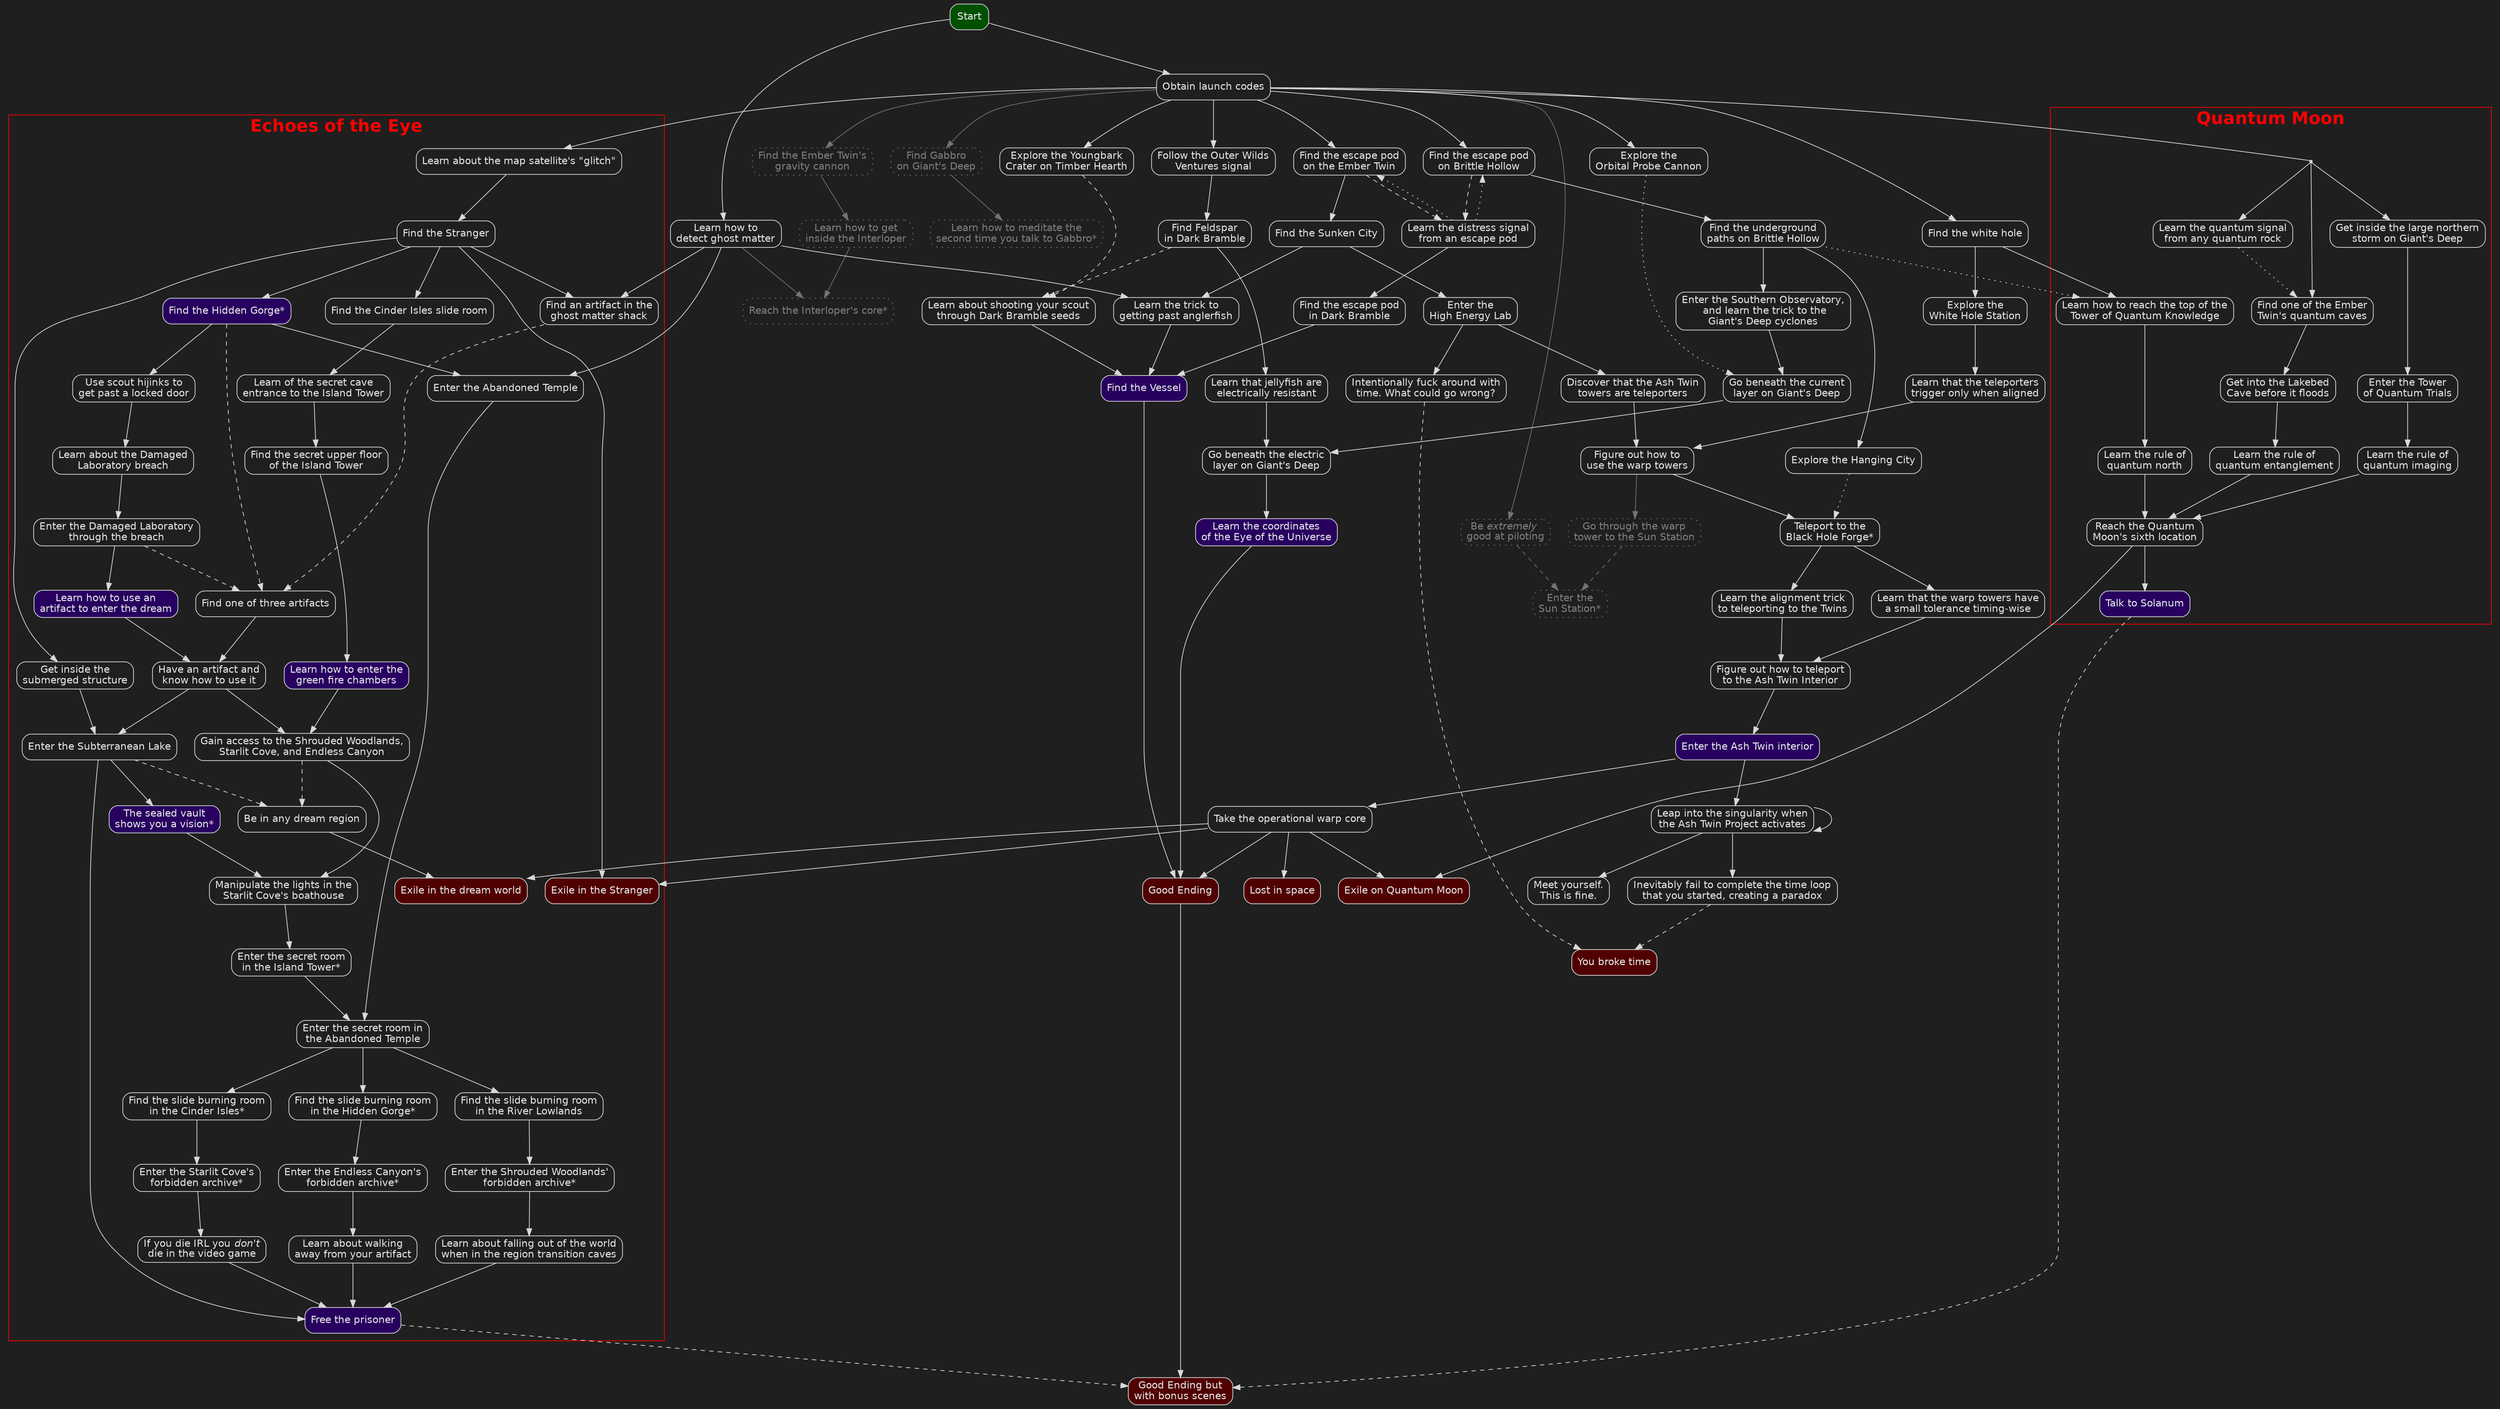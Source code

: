 digraph outer_wilds_progression {
    graph [
        layout = dot
        rankdir = TB
        nodesep = 0.35 // minimum space between two adjacent nodes in the same rank, in inches
        ranksep = 0.75 // minimum rank separation, in inches
        bgcolor = gray12
        pencolor = red // cluster border color
        fontcolor = red
        fontname = "Helvetica-bold"
        fontsize = 24
        newrank = true // use a single global ranking, ignoring clusters. Needed because the Echoes cluster is REALLY tall.
        #concentrate = true // use edge concentrators. These don't work great.
        labeljust = "c"
        labelloc = "t"
    ]
    edge [
        color = gray85
        fontcolor = gray90
        weight = 100 // gotta crank this because it must be an integer, and I need a range of lower weights
    ]
    node [
        color = gray85
        fontcolor = gray90
        fontname = "Helvetica"
        shape = box
        style = rounded
    ]

    // special nodes
    subgraph starts {
        graph [
            rank = source
        ]
        node [
            style = "rounded,filled"
            fillcolor = "#005000"
        ]
        start [label = "Start"];
    }

    subgraph endings {
        graph [
            #rank = sink // has the potential to cause more problems than it solves
        ]
        node [
            style = "rounded,filled"
            fillcolor = "#500000"
            group = "endings" // appears to do nothing?
        ]
        ending_broke_time [label = "You broke time"]
        ending_exile_quantum [label = "Exile on Quantum Moon"]
        ending_lost [label = "Lost in space"]
        ending_good [label = "Good Ending"]
        ending_best [label = "Good Ending but\nwith bonus scenes"]
    }

        // these nodes aren't required to beat the game, but you'll learn some neat lore
    subgraph optional_nodes {
        node [
            color = gray45
            fontcolor = gray50
            style = "rounded,dotted"
        ]

        // these nodes look like shit when they get spread out, so we'll stealth-cluster them
        subgraph cluster_sun_station {
            graph [penwidth = 0]
            incredible_pilot [label = <Be <i>extremely </i><br/>good at piloting>]
            sun_station_teleporter [label = "Go through the warp\ntower to the Sun Station"]
            sun_station [label = "Enter the\nSun Station*", tooltip = "This is optional, and just gives you some lore about how the sun isn't exploding due to the Sun Station. It's just old."]
        }

        gabbro_found [label = "Find Gabbro\non Giant's Deep"]
        ember_twin_gravity_cannon [label = "Find the Ember Twin's\ngravity cannon"]
        interloper_ice_trick_learned [label = "Learn how to get\ninside the Interloper"]
        interloper_interior [label = "Reach the Interloper's core*", tooltip = "This is optional, and just gives you lore about the origins of ghost matter."]
        meditation_unlocked [label = "Learn how to meditate the\nsecond time you talk to Gabbro*", tooltip = "Optional, but gives some good quality-of-life."]
    }

    // normal nodes
    ghost_matter_trick_learned [label = "Learn how to\ndetect ghost matter"]
    launch_codes_learned [label = "Obtain launch codes"]
    youngbark_crater_explored [label = "Explore the Youngbark\nCrater on Timber Hearth"]
    outer_wilds_venture_signal [label = "Follow the Outer Wilds\nVentures signal"]
    feldspar_found [label = "Find Feldspar\nin Dark Bramble"]
    brittle_hollow_escape_pod_found [label = "Find the escape pod\non Brittle Hollow"]
    ember_twin_escape_pod_found [label = "Find the escape pod\non the Ember Twin"]
    distress_signal_learned [label = "Learn the distress signal\nfrom an escape pod"]
    white_hole_found [label = "Find the white hole", tooltip = "Probably by falling into the black hole in the center of Brittle Hollow"]
    orbital_probe_cannon_explored [label = "Explore the\nOrbital Probe Cannon"]
    brittle_hollow_underground [label = "Find the underground\npaths on Brittle Hollow"]
    hanging_city [label = "Explore the Hanging City"]
    southern_observatory [label = "Enter the Southern Observatory,\n and learn the trick to the\nGiant's Deep cyclones"]
    middle_giants_deep [label = "Go beneath the current\nlayer on Giant's Deep"]
    jellyfish_trick_learned [label = "Learn that jellyfish are\nelectrically resistant"]
    inner_giants_deep [label = "Go beneath the electric\nlayer on Giant's Deep"]
    eye_coordinates_known [label = "Learn the coordinates\nof the Eye of the Universe", style = "rounded,filled", fillcolor = "#280060"]
    dark_bramble_escape_pod_found [label = "Find the escape pod\nin Dark Bramble"]
    dark_bramble_scout_trick_learned [label = "Learn about shooting your scout\nthrough Dark Bramble seeds"]
    vessel_found [label = "Find the Vessel", style = "rounded,filled", fillcolor = "#280060"]
    sunken_city [label = "Find the Sunken City"]
    anglerfish_trick [label = "Learn the trick to\ngetting past anglerfish"]
    high_energy_lab [label = "Enter the\nHigh Energy Lab"]
    intentionally_break_time [label = "Intentionally fuck around with\ntime. What could go wrong?"]
    ash_twin_towers_are_teleporters [label = "Discover that the Ash Twin\ntowers are teleporters"]
    white_hole_station_explored [label = "Explore the\nWhite Hole Station"]
    teleporter_angle_learned [label = "Learn that the teleporters\ntrigger only when aligned"]
    teleporter_partial_knowledge [label = "Figure out how to\nuse the warp towers"]
    black_hole_forge [label = "Teleport to the\nBlack Hole Forge*", tooltip = "Can be skipped if you go full goblin-mode and park your ship on the ceiling"]
    teleporter_twin_trick_learned [label = "Learn the alignment trick\nto teleporting to the Twins"]
    teleporter_timing_trick_learned [label = "Learn that the warp towers have\na small tolerance timing-wise"]
    teleporter_complete_knowledge [label = "Figure out how to teleport\nto the Ash Twin Interior"]
    ash_twin_interior [label = "Enter the Ash Twin interior", style = "rounded,filled", fillcolor = "#280060"]
    warp_core_obtained [label = "Take the operational warp core"]
    enter_ash_twin_time_singularity [label = "Leap into the singularity when\nthe Ash Twin Project activates"]
    meet_yourself [label = "Meet yourself.\nThis is fine."]
    fail_to_complete_the_loop [label = "Inevitably fail to complete the time loop\nthat you started, creating a paradox"]
    //TODO: a node for figuring out what teleporter exits look like?

    // the DLC is mostly self-contained, so we'll cluster it
    subgraph cluster_echoes_of_the_eye {
        graph [
            label = "Echoes of the Eye"
        ]
        map_satellite_glitch_learned [label = "Learn about the map satellite's \"glitch\""]
        stranger_found [label = "Find the Stranger"]

        // green fire room branch
        cinder_isles_slide_room [label = "Find the Cinder Isles slide room"]
        island_tower_cave_entrance [label = "Learn of the secret cave\nentrance to the Island Tower"]
        island_tower_upper_floor [label = "Find the secret upper floor\nof the Island Tower"]
        green_fire_rooms_found [label = "Learn how to enter the\ngreen fire chambers", style = "rounded,filled", fillcolor = "#280060"]

        // the easy lantern
        easy_lantern [label = "Find an artifact in the\nghost matter shack"]

        // hidden gorge branch
        hidden_gorge_found [label = "Find the Hidden Gorge*", tooltip = "Just look up. Probably while trying to get in the Abandoned Temple.", style = "rounded,filled", fillcolor = "#280060"]
        scout_light_door_puzzle [label = "Use scout hijinks to\nget past a locked door"]
        stranger_breach [label = "Learn about the Damaged\nLaboratory breach"]
        damaged_laboratory [label = "Enter the Damaged Laboratory\nthrough the breach"]
        lantern_found [label = "Find one of three artifacts"]
        lantern_sleep_trick_learned [label = "Learn how to use an\nartifact to enter the dream", style = "rounded,filled", fillcolor = "#280060"]
        dream_world_entry [label = "Have an artifact and\nknow how to use it"]

        // subterranean lake branch
        be_in_dream [label = "Be in any dream region"]
        submerged_structure_entrance_found [label = "Get inside the\nsubmerged structure"]
        subterranean_lake [label = "Enter the Subterranean Lake"]
        sealed_vault_vision [label = "The sealed vault\nshows you a vision*", tooltip = "It shows you exactly how to get into the Island Tower's secret symbol room", style = "rounded,filled", fillcolor = "#280060"]

        // working towards the abandonded temple
        abandonded_temple [label = "Enter the Abandoned Temple"]
        starlit_cove_boathouse_trick [label = "Manipulate the lights in the\nStarlit Cove's boathouse"]
        island_tower_symbol_room [label = "Enter the secret room\nin the Island Tower*", tooltip = "It gives you a code for the Abandoned Temple's elevator"]
        abandonded_temple_secret_room [label = "Enter the secret room in\nthe Abandoned Temple"]

        // forbidden archive 1: shrouded woodlands
        dream_surface_regions [label = "Gain access to the Shrouded Woodlands,\nStarlit Cove, and Endless Canyon"]
        river_lowlands_slide_burning_room [label = "Find the slide burning room\nin the River Lowlands"]
        shrouded_woodlands_forbidden_archive [label = "Enter the Shrouded Woodlands'\nforbidden archive*", tooltip = "Requires knowing about the fireplace, and then either running really fucking fast or using dam fuckery to kill all the pursuers. Or accidentally finding the trick."]
        loading_cave_trick [label = "Learn about falling out of the world\nwhen in the region transition caves"]

        // forbidden archive 2: starlit cove
        cinder_isles_slide_burning_room [label = "Find the slide burning room\nin the Cinder Isles*", tooltip = "Skippable if you are very thorough at exploring OR if you accidentally discover the death trick."]
        starlit_cove_forbidden_archive [label = "Enter the Starlit Cove's\nforbidden archive*", tooltip = "Candles must be off unless you already know the trick this archive contains."]
        dead_irl_trick [label = <If you die IRL you <i>don't</i><br/>die in the video game>]

        // forbidden archive 3: hidden gorge
        hidden_gorge_slide_burning_room [label = "Find the slide burning room\nin the Hidden Gorge*", tooltip = "Skippable if you accidentally discover the walking-away-from-artifact trick."]
        endless_canyon_forbidden_archive [label = "Enter the Endless Canyon's\nforbidden archive*", tooltip = "Requires knowing about an invisible bridge, either from backtracking, big braining, or reel burning room"]
        ditch_lantern_trick [label = "Learn about walking\naway from your artifact"]

        // endgame
        prisoner_freed [label = "Free the prisoner", style = "rounded,filled", fillcolor = "#280060"]

        // new endings
        subgraph endings {
            graph [
                #rank = same // has the potential to cause more problems than it solves
            ]
            node [
                style = "rounded,filled"
                fillcolor = "#500000"
                group = "endings" // appears to do nothing?
            ]
            ending_exile_stranger [label = "Exile in the Stranger"]
            ending_exile_dream [label = "Exile in the dream world"]
        }
    }

    // quantum stuff
    subgraph cluster_quantum {
        graph [
            label = "Quantum Moon\n "
        ]
        launch_codes_learned_proxy_quantum [shape = point, style = ""]
        quantum_signal_learned [label = "Learn the quantum signal\nfrom any quantum rock"]
        ember_twin_quantum_cave [label = "Find one of the Ember\nTwin's quantum caves"]
        ember_twin_lakebed_cave [label = "Get into the Lakebed\nCave before it floods"]
        quantum_flashlight_trick [label = "Learn the rule of\nquantum entanglement"] 
        giants_deep_north_storm [label = "Get inside the large northern\nstorm on Giant's Deep"]
        giants_deep_quantum_tower [label = "Enter the Tower\nof Quantum Trials"]
        quantum_photo_trick [label = "Learn the rule of\nquantum imaging"]
        brittle_hollow_quantum_tower [label = "Learn how to reach the top of the\nTower of Quantum Knowledge"]
        quantum_north_trick [label = "Learn the rule of\nquantum north"] //TODO: there's a real name for this, right?
        quantum_moon_final_location [label = "Reach the Quantum\nMoon's sixth location"]
        solanum_visited [label = "Talk to Solanum", style = "rounded,filled", fillcolor = "#280060"]
    }

    ///////////////////// END OF NODES, BEGINNING OF EDGES /////////////////////

    // optional edges
    subgraph optional_edges {
        edge [
            style = dotted
            weight = 100 // decreasing this can sometimes make the graph less spaghetti without compromising readability
        ]

        // NPCs that can be found without signals. Technically not needed.
        #outer_wilds_venture_signal -> gabbro_found [color = gray45]; // okay I considered removing this but it RUINS the layout somehow so we won't touch it

        // forward hints
        orbital_probe_cannon_explored -> middle_giants_deep;
        hanging_city -> black_hole_forge;
        quantum_signal_learned -> ember_twin_quantum_cave;

        // forward hints that might not be worth it as there's a zillion hints to the same thing
        #hanging_city -> anglerfish_trick; // not important, lots of hints towards this

        // don't want to mess up the layout with these, as they go against the normal flow
        subgraph backwards_hints {
            edge [
                constraint = false
            ]

            // so you missed an escape pod
            distress_signal_learned -> {ember_twin_escape_pod_found, brittle_hollow_escape_pod_found};
        }
    }

    // OR edges. You need at least one of these to get a node.
    subgraph or_edges {
        edge [
            style = dashed
        ]

        // find any escape pod
        {ember_twin_escape_pod_found, brittle_hollow_escape_pod_found} -> distress_signal_learned;

        // there's a few lanterns you can get
        {easy_lantern, hidden_gorge_found, damaged_laboratory} -> lantern_found;

        // two ways into sun station
        {incredible_pilot, sun_station_teleporter} -> sun_station [color = gray45];

        // time is easy to break
        {intentionally_break_time, fail_to_complete_the_loop} -> ending_broke_time;

        // you can do the dream exile ending from any area
        {dream_surface_regions, subterranean_lake} -> be_in_dream;

        // the dark bramble seed scout trick
        {feldspar_found, youngbark_crater_explored} -> dark_bramble_scout_trick_learned;

        // ending bonus points
        solanum_visited -> ending_best [weight = 100];
        prisoner_freed -> ending_best [weight = 100];
    }

    // starting out
    start -> {
        launch_codes_learned
        ghost_matter_trick_learned
    };
    launch_codes_learned -> {incredible_pilot, gabbro_found} [color = gray45];
    launch_codes_learned -> {
        outer_wilds_venture_signal
        // places you can just go
        white_hole_found
        brittle_hollow_escape_pod_found
        ember_twin_escape_pod_found
        orbital_probe_cannon_explored
        youngbark_crater_explored
    };

    // meditation
    gabbro_found -> meditation_unlocked [color = gray45];

    // the interloper
    launch_codes_learned -> ember_twin_gravity_cannon -> interloper_ice_trick_learned [color = gray45];
    {interloper_ice_trick_learned, ghost_matter_trick_learned} -> interloper_interior [color = gray45];

    // escape pods
    distress_signal_learned -> dark_bramble_escape_pod_found;
    brittle_hollow_escape_pod_found -> brittle_hollow_underground -> {
        hanging_city
        southern_observatory
    };

    // sunken city
    ember_twin_escape_pod_found -> sunken_city -> {
        anglerfish_trick
        high_energy_lab
    };
    high_energy_lab -> intentionally_break_time [weight = 101]; // keep this from getting pulled down
    ghost_matter_trick_learned -> anglerfish_trick;

    // finding the eye coordinates
    southern_observatory -> middle_giants_deep -> inner_giants_deep;
    outer_wilds_venture_signal -> feldspar_found -> jellyfish_trick_learned -> inner_giants_deep;
    inner_giants_deep -> eye_coordinates_known [weight = 101]; // keep this from getting pulled down

    // finding the vessel
    {dark_bramble_scout_trick_learned, dark_bramble_escape_pod_found, anglerfish_trick} -> vessel_found [weight = 101]; // this looks a lot better with all the requirments clustered

    // getting the warp core
    white_hole_found -> white_hole_station_explored -> teleporter_angle_learned;
    black_hole_forge -> teleporter_twin_trick_learned;
    high_energy_lab -> ash_twin_towers_are_teleporters;
    {ash_twin_towers_are_teleporters, teleporter_angle_learned}
        -> teleporter_partial_knowledge -> black_hole_forge -> teleporter_timing_trick_learned;
    {teleporter_twin_trick_learned, teleporter_timing_trick_learned} -> teleporter_complete_knowledge;
    #teleporter_partial_knowledge -> teleporter_complete_knowledge [constraint = false, tooltip = "While this appears to be an obvious guaranteed edge, remember that the black hole forge can be reached early via a skip"]; // disabled because graphing skips is an exercise in pain
    teleporter_complete_knowledge -> ash_twin_interior [weight = 200]; // these look better when close //TODO: people also have trouble with figuring out which tower is which
    ash_twin_interior -> warp_core_obtained;

    // getting to the sun station
    teleporter_partial_knowledge -> sun_station_teleporter [color = gray45];

    // quantum knowledge
    subgraph cross_cluster_quantum_edges {
        #graph [concentrate = true] // doesn't work
        edge [weight = 100]
        launch_codes_learned -> launch_codes_learned_proxy_quantum [dir = none, weight = 90];
        white_hole_found -> brittle_hollow_quantum_tower [weight = 100];
        brittle_hollow_underground -> brittle_hollow_quantum_tower [style = dotted, weight = 10]; // optional
    }
    launch_codes_learned_proxy_quantum -> {quantum_signal_learned, giants_deep_north_storm, ember_twin_quantum_cave};
    ember_twin_quantum_cave -> ember_twin_lakebed_cave -> quantum_flashlight_trick;
    brittle_hollow_quantum_tower -> quantum_north_trick;
    giants_deep_north_storm -> giants_deep_quantum_tower -> quantum_photo_trick;
    {quantum_flashlight_trick, quantum_north_trick, quantum_photo_trick} -> quantum_moon_final_location [weight = 101]; // this looks a lot better with all the requirments clustered
    quantum_moon_final_location -> solanum_visited [weight = 101]; // keep this from getting pulled down

    // echoes of the eye: finding the stranger
    launch_codes_learned -> map_satellite_glitch_learned -> stranger_found;

    // echoes of the eye: getting into the dream
    stranger_found -> hidden_gorge_found -> scout_light_door_puzzle;
    scout_light_door_puzzle -> stranger_breach -> damaged_laboratory -> lantern_sleep_trick_learned;
    {ghost_matter_trick_learned, stranger_found} -> easy_lantern;
    stranger_found -> cinder_isles_slide_room -> island_tower_cave_entrance
        -> island_tower_upper_floor -> green_fire_rooms_found;
    {lantern_found, lantern_sleep_trick_learned} -> dream_world_entry;

    // echoes of the eye: dream locations
    stranger_found -> submerged_structure_entrance_found;
    {dream_world_entry, green_fire_rooms_found} -> dream_surface_regions;
    {dream_world_entry, submerged_structure_entrance_found} -> subterranean_lake;

    // echoes of the eye: abandonded temple
    subterranean_lake -> sealed_vault_vision -> starlit_cove_boathouse_trick;
    dream_surface_regions -> starlit_cove_boathouse_trick;
    starlit_cove_boathouse_trick -> island_tower_symbol_room; // island_tower_upper_floor is also needed, but is guaranteed at this point
    {hidden_gorge_found, ghost_matter_trick_learned} -> abandonded_temple;
    {abandonded_temple, island_tower_symbol_room} -> abandonded_temple_secret_room;
    abandonded_temple_secret_room -> {river_lowlands_slide_burning_room, cinder_isles_slide_burning_room, hidden_gorge_slide_burning_room};

    // echoes of the eye: forbidden archive runs
    river_lowlands_slide_burning_room -> shrouded_woodlands_forbidden_archive -> loading_cave_trick;
    cinder_isles_slide_burning_room -> starlit_cove_forbidden_archive -> dead_irl_trick;
    hidden_gorge_slide_burning_room -> endless_canyon_forbidden_archive -> ditch_lantern_trick;
    {subterranean_lake, ditch_lantern_trick, loading_cave_trick, dead_irl_trick} -> prisoner_freed;

    // endgame
    warp_core_obtained -> ending_lost;
    ash_twin_interior -> enter_ash_twin_time_singularity -> {fail_to_complete_the_loop, meet_yourself}
    enter_ash_twin_time_singularity -> enter_ash_twin_time_singularity; // this self loop is bullshit but I find it hilarious
    {vessel_found, eye_coordinates_known} -> ending_good;
    warp_core_obtained -> ending_good [weight = 190]; // smooch this up close because it's such an important edge
    ending_good -> ending_best [weight = 3]; // this really likes to suck itself down to a lower rank unless there's a huge weight difference

    // quantum ending connections
    quantum_moon_final_location -> ending_exile_quantum [weight = 75]; // allowed to be longer because quantum stuff lives over in optional town
    warp_core_obtained -> ending_exile_quantum;

    // echoes of the eye: endings
    warp_core_obtained -> ending_exile_stranger;
    stranger_found -> ending_exile_stranger;
    warp_core_obtained -> ending_exile_dream;
    be_in_dream -> ending_exile_dream;

    graph [
        ratio = 0.5625
    ]
}
